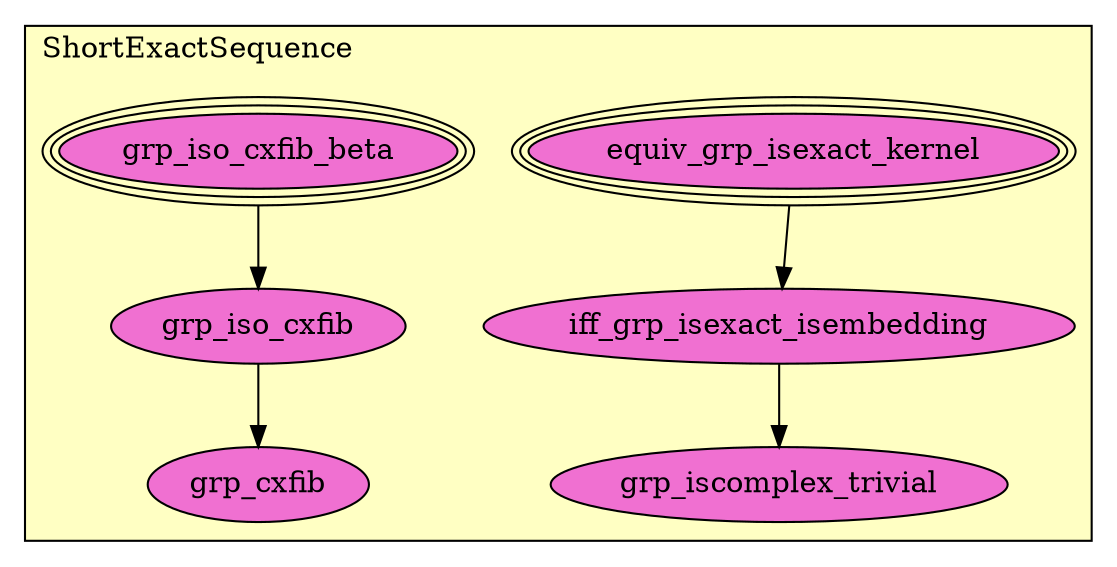 digraph HoTT_Algebra_Groups_ShortExactSequence {
  graph [ratio=0.5]
  node [style=filled]
ShortExactSequence_equiv_grp_isexact_kernel [label="equiv_grp_isexact_kernel", URL=<ShortExactSequence.html#equiv_grp_isexact_kernel>, peripheries=3, fillcolor="#F070D1"] ;
ShortExactSequence_iff_grp_isexact_isembedding [label="iff_grp_isexact_isembedding", URL=<ShortExactSequence.html#iff_grp_isexact_isembedding>, fillcolor="#F070D1"] ;
ShortExactSequence_grp_iscomplex_trivial [label="grp_iscomplex_trivial", URL=<ShortExactSequence.html#grp_iscomplex_trivial>, fillcolor="#F070D1"] ;
ShortExactSequence_grp_iso_cxfib_beta [label="grp_iso_cxfib_beta", URL=<ShortExactSequence.html#grp_iso_cxfib_beta>, peripheries=3, fillcolor="#F070D1"] ;
ShortExactSequence_grp_iso_cxfib [label="grp_iso_cxfib", URL=<ShortExactSequence.html#grp_iso_cxfib>, fillcolor="#F070D1"] ;
ShortExactSequence_grp_cxfib [label="grp_cxfib", URL=<ShortExactSequence.html#grp_cxfib>, fillcolor="#F070D1"] ;
  ShortExactSequence_equiv_grp_isexact_kernel -> ShortExactSequence_iff_grp_isexact_isembedding [] ;
  ShortExactSequence_iff_grp_isexact_isembedding -> ShortExactSequence_grp_iscomplex_trivial [] ;
  ShortExactSequence_grp_iso_cxfib_beta -> ShortExactSequence_grp_iso_cxfib [] ;
  ShortExactSequence_grp_iso_cxfib -> ShortExactSequence_grp_cxfib [] ;
subgraph cluster_ShortExactSequence { label="ShortExactSequence"; fillcolor="#FFFFC3"; labeljust=l; style=filled 
ShortExactSequence_grp_cxfib; ShortExactSequence_grp_iso_cxfib; ShortExactSequence_grp_iso_cxfib_beta; ShortExactSequence_grp_iscomplex_trivial; ShortExactSequence_iff_grp_isexact_isembedding; ShortExactSequence_equiv_grp_isexact_kernel; };
} /* END */
